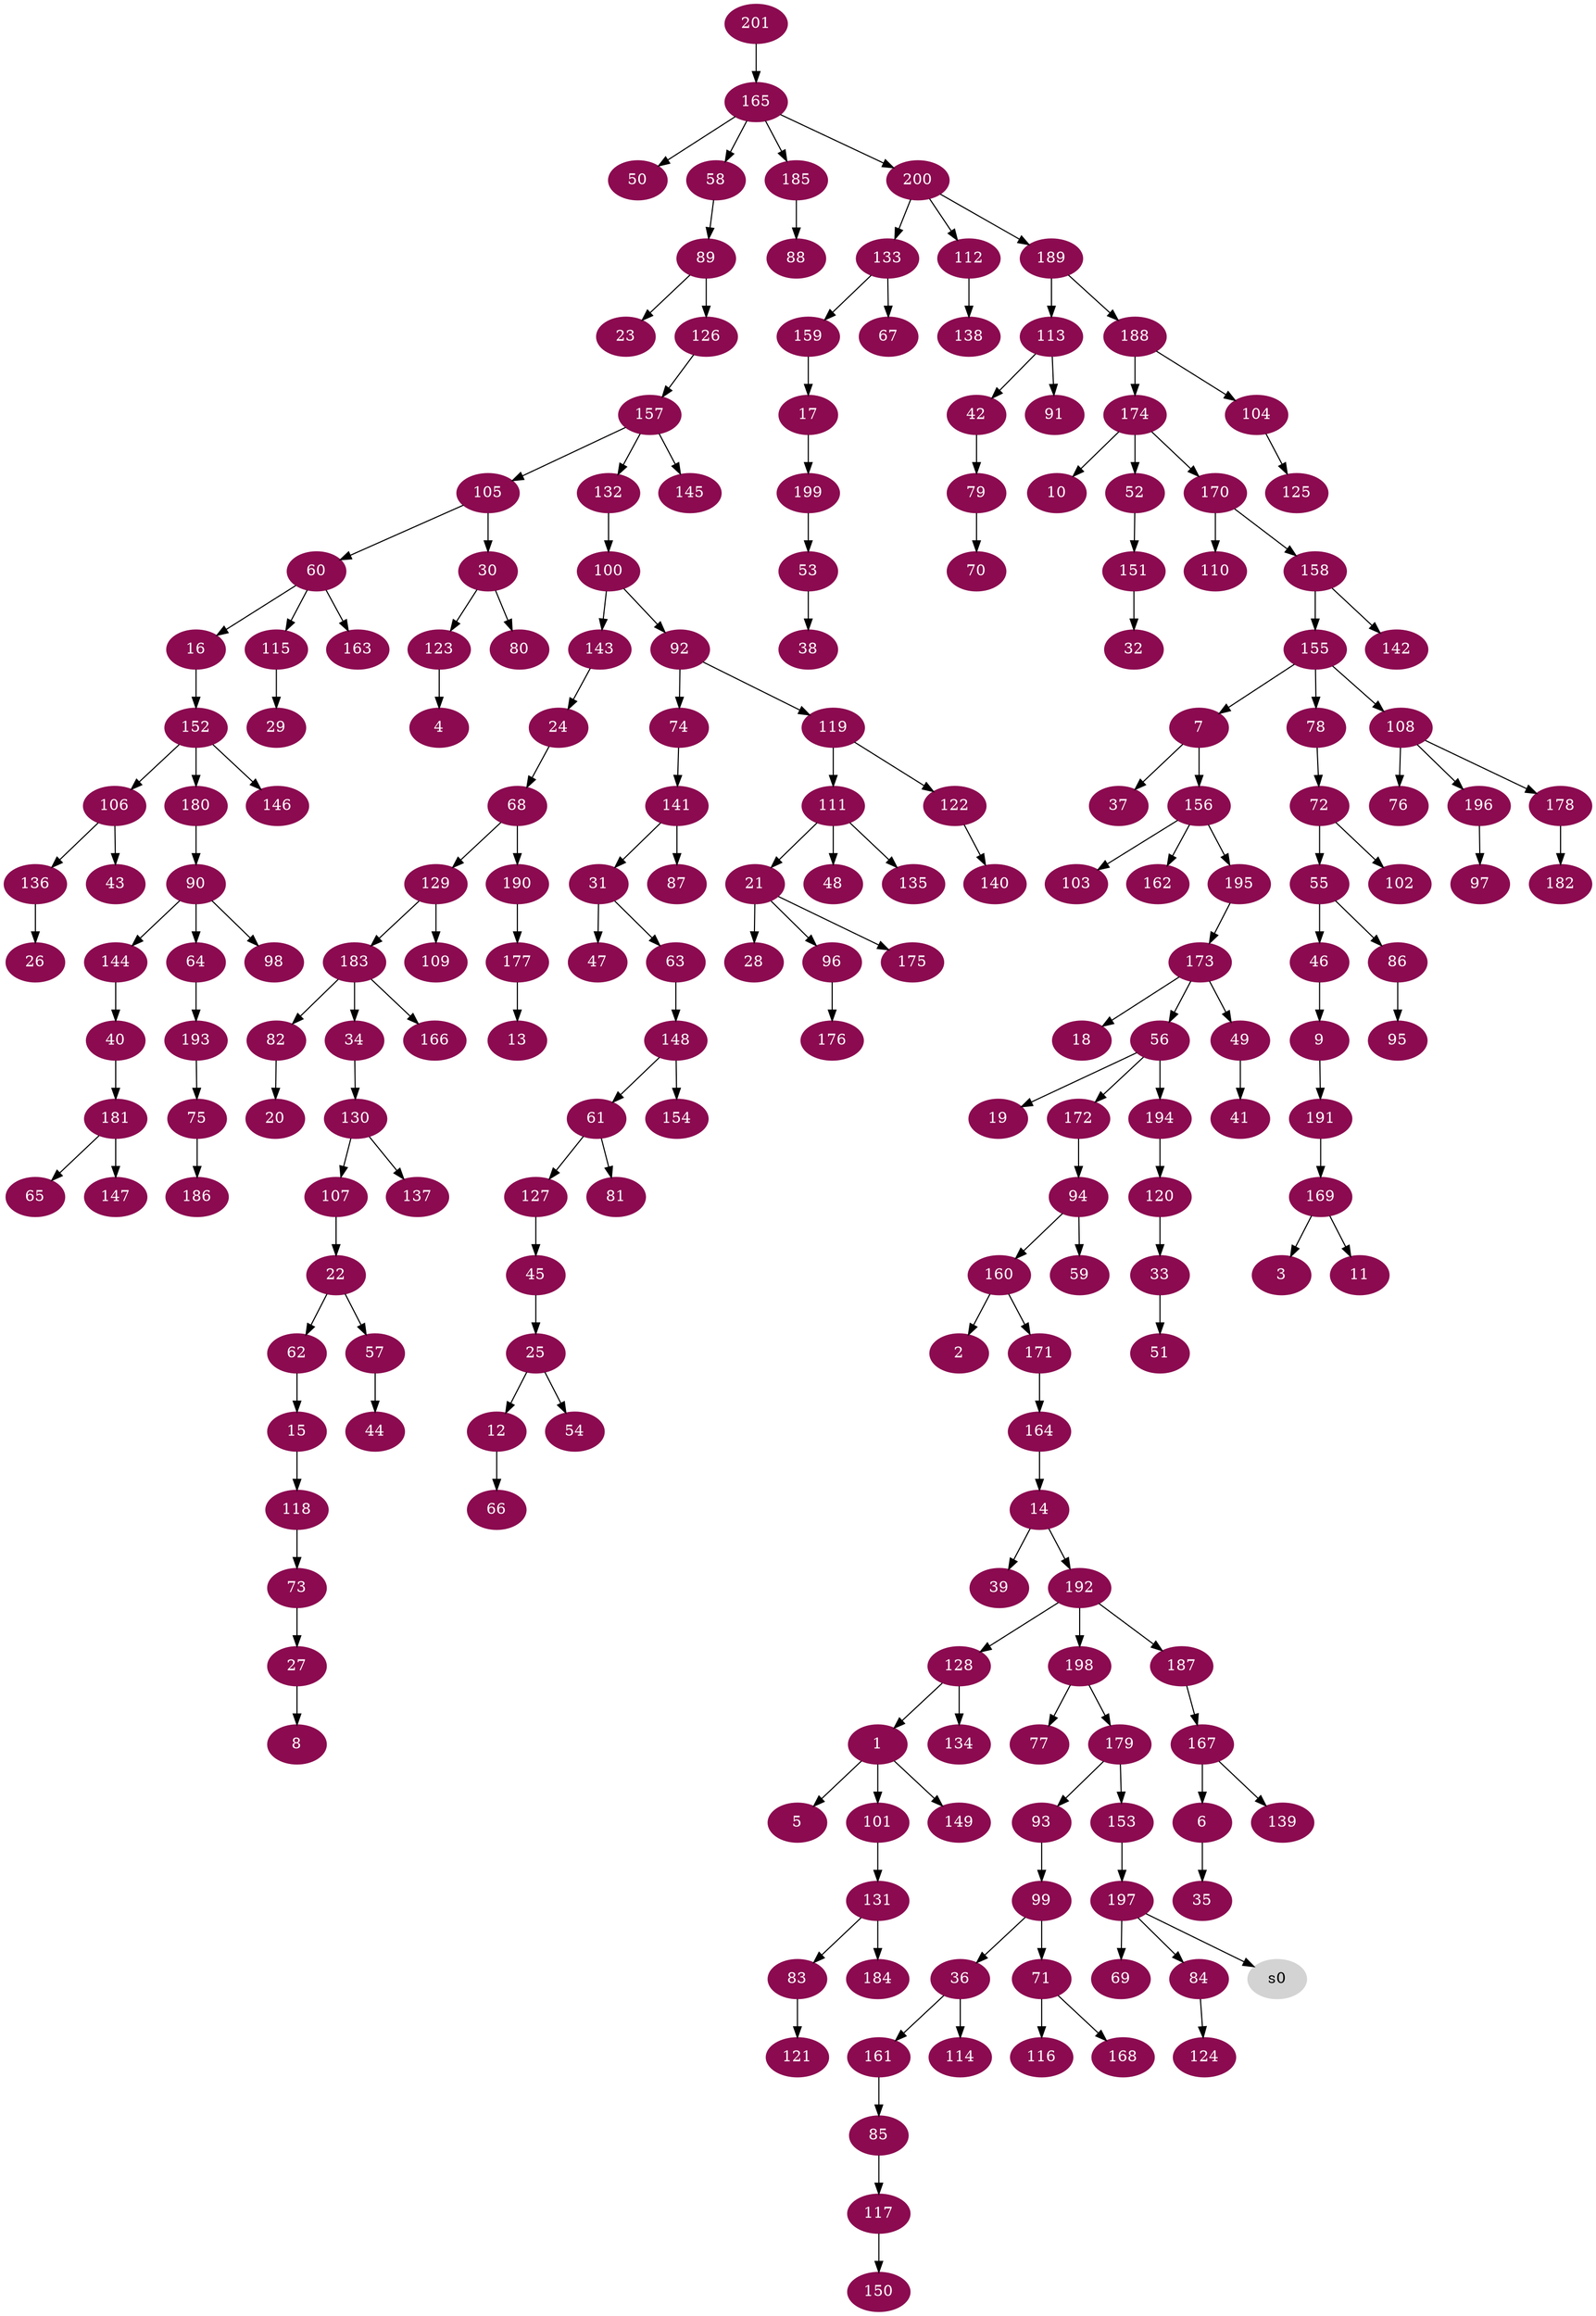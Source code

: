 digraph G {
node [color=deeppink4, style=filled, fontcolor=white];
128 -> 1;
160 -> 2;
169 -> 3;
123 -> 4;
1 -> 5;
167 -> 6;
155 -> 7;
27 -> 8;
46 -> 9;
174 -> 10;
169 -> 11;
25 -> 12;
177 -> 13;
164 -> 14;
62 -> 15;
60 -> 16;
159 -> 17;
173 -> 18;
56 -> 19;
82 -> 20;
111 -> 21;
107 -> 22;
89 -> 23;
143 -> 24;
45 -> 25;
136 -> 26;
73 -> 27;
21 -> 28;
115 -> 29;
105 -> 30;
141 -> 31;
151 -> 32;
120 -> 33;
183 -> 34;
6 -> 35;
99 -> 36;
7 -> 37;
53 -> 38;
14 -> 39;
144 -> 40;
49 -> 41;
113 -> 42;
106 -> 43;
57 -> 44;
127 -> 45;
55 -> 46;
31 -> 47;
111 -> 48;
173 -> 49;
165 -> 50;
33 -> 51;
174 -> 52;
199 -> 53;
25 -> 54;
72 -> 55;
173 -> 56;
22 -> 57;
165 -> 58;
94 -> 59;
105 -> 60;
148 -> 61;
22 -> 62;
31 -> 63;
90 -> 64;
181 -> 65;
12 -> 66;
133 -> 67;
24 -> 68;
197 -> 69;
79 -> 70;
99 -> 71;
78 -> 72;
118 -> 73;
92 -> 74;
193 -> 75;
108 -> 76;
198 -> 77;
155 -> 78;
42 -> 79;
30 -> 80;
61 -> 81;
183 -> 82;
131 -> 83;
197 -> 84;
161 -> 85;
55 -> 86;
141 -> 87;
185 -> 88;
58 -> 89;
180 -> 90;
113 -> 91;
100 -> 92;
179 -> 93;
172 -> 94;
86 -> 95;
21 -> 96;
196 -> 97;
90 -> 98;
93 -> 99;
132 -> 100;
1 -> 101;
72 -> 102;
156 -> 103;
188 -> 104;
157 -> 105;
152 -> 106;
130 -> 107;
155 -> 108;
129 -> 109;
170 -> 110;
119 -> 111;
200 -> 112;
189 -> 113;
36 -> 114;
60 -> 115;
71 -> 116;
85 -> 117;
15 -> 118;
92 -> 119;
194 -> 120;
83 -> 121;
119 -> 122;
30 -> 123;
84 -> 124;
104 -> 125;
89 -> 126;
61 -> 127;
192 -> 128;
68 -> 129;
34 -> 130;
101 -> 131;
157 -> 132;
200 -> 133;
128 -> 134;
111 -> 135;
106 -> 136;
130 -> 137;
112 -> 138;
167 -> 139;
122 -> 140;
74 -> 141;
158 -> 142;
100 -> 143;
90 -> 144;
157 -> 145;
152 -> 146;
181 -> 147;
63 -> 148;
1 -> 149;
117 -> 150;
52 -> 151;
16 -> 152;
179 -> 153;
148 -> 154;
158 -> 155;
7 -> 156;
126 -> 157;
170 -> 158;
133 -> 159;
94 -> 160;
36 -> 161;
156 -> 162;
60 -> 163;
171 -> 164;
201 -> 165;
183 -> 166;
187 -> 167;
71 -> 168;
191 -> 169;
174 -> 170;
160 -> 171;
56 -> 172;
195 -> 173;
188 -> 174;
21 -> 175;
96 -> 176;
190 -> 177;
108 -> 178;
198 -> 179;
152 -> 180;
40 -> 181;
178 -> 182;
129 -> 183;
131 -> 184;
165 -> 185;
75 -> 186;
192 -> 187;
189 -> 188;
200 -> 189;
68 -> 190;
9 -> 191;
14 -> 192;
64 -> 193;
56 -> 194;
156 -> 195;
108 -> 196;
153 -> 197;
192 -> 198;
17 -> 199;
165 -> 200;
node [color=lightgrey, style=filled, fontcolor=black];
197 -> s0;
}
